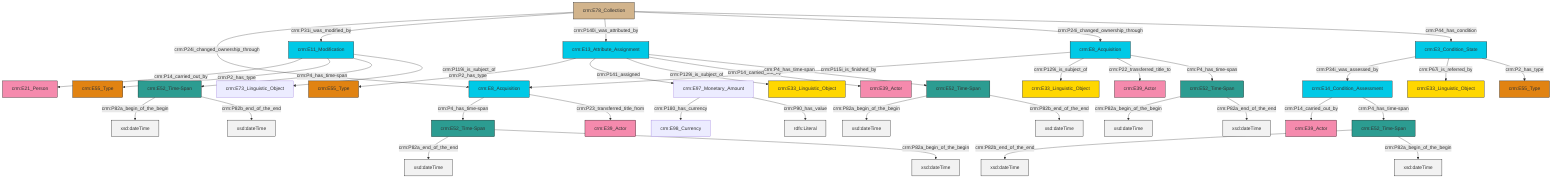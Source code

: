 graph TD
classDef Literal fill:#f2f2f2,stroke:#000000;
classDef CRM_Entity fill:#FFFFFF,stroke:#000000;
classDef Temporal_Entity fill:#00C9E6, stroke:#000000;
classDef Type fill:#E18312, stroke:#000000;
classDef Time-Span fill:#2C9C91, stroke:#000000;
classDef Appellation fill:#FFEB7F, stroke:#000000;
classDef Place fill:#008836, stroke:#000000;
classDef Persistent_Item fill:#B266B2, stroke:#000000;
classDef Conceptual_Object fill:#FFD700, stroke:#000000;
classDef Physical_Thing fill:#D2B48C, stroke:#000000;
classDef Actor fill:#f58aad, stroke:#000000;
classDef PC_Classes fill:#4ce600, stroke:#000000;
classDef Multi fill:#cccccc,stroke:#000000;

0["crm:E52_Time-Span"]:::Time-Span -->|crm:P82a_begin_of_the_begin| 1[xsd:dateTime]:::Literal
6["crm:E52_Time-Span"]:::Time-Span -->|crm:P82a_begin_of_the_begin| 7[xsd:dateTime]:::Literal
10["crm:E52_Time-Span"]:::Time-Span -->|crm:P82a_begin_of_the_begin| 11[xsd:dateTime]:::Literal
8["crm:E14_Condition_Assessment"]:::Temporal_Entity -->|crm:P14_carried_out_by| 14["crm:E39_Actor"]:::Actor
2["crm:E11_Modification"]:::Temporal_Entity -->|crm:P14_carried_out_by| 17["crm:E21_Person"]:::Actor
18["crm:E3_Condition_State"]:::Temporal_Entity -->|crm:P34i_was_assessed_by| 8["crm:E14_Condition_Assessment"]:::Temporal_Entity
20["crm:E13_Attribute_Assignment"]:::Temporal_Entity -->|crm:P2_has_type| 21["crm:E55_Type"]:::Type
10["crm:E52_Time-Span"]:::Time-Span -->|crm:P82a_end_of_the_end| 24[xsd:dateTime]:::Literal
22["crm:E8_Acquisition"]:::Temporal_Entity -->|crm:P115i_is_finished_by| 25["crm:E8_Acquisition"]:::Temporal_Entity
20["crm:E13_Attribute_Assignment"]:::Temporal_Entity -->|crm:P141_assigned| 26["crm:E97_Monetary_Amount"]:::Default
25["crm:E8_Acquisition"]:::Temporal_Entity -->|crm:P4_has_time-span| 27["crm:E52_Time-Span"]:::Time-Span
26["crm:E97_Monetary_Amount"]:::Default -->|crm:P180_has_currency| 29["crm:E98_Currency"]:::Default
30["crm:E78_Collection"]:::Physical_Thing -->|crm:P24i_changed_ownership_through| 25["crm:E8_Acquisition"]:::Temporal_Entity
20["crm:E13_Attribute_Assignment"]:::Temporal_Entity -->|crm:P129i_is_subject_of| 31["crm:E33_Linguistic_Object"]:::Conceptual_Object
22["crm:E8_Acquisition"]:::Temporal_Entity -->|crm:P129i_is_subject_of| 34["crm:E33_Linguistic_Object"]:::Conceptual_Object
0["crm:E52_Time-Span"]:::Time-Span -->|crm:P82b_end_of_the_end| 36[xsd:dateTime]:::Literal
22["crm:E8_Acquisition"]:::Temporal_Entity -->|crm:P22_transferred_title_to| 37["crm:E39_Actor"]:::Actor
2["crm:E11_Modification"]:::Temporal_Entity -->|crm:P2_has_type| 4["crm:E55_Type"]:::Type
2["crm:E11_Modification"]:::Temporal_Entity -->|crm:P4_has_time-span| 0["crm:E52_Time-Span"]:::Time-Span
26["crm:E97_Monetary_Amount"]:::Default -->|crm:P90_has_value| 43[rdfs:Literal]:::Literal
30["crm:E78_Collection"]:::Physical_Thing -->|crm:P31i_was_modified_by| 2["crm:E11_Modification"]:::Temporal_Entity
44["crm:E52_Time-Span"]:::Time-Span -->|crm:P82b_end_of_the_end| 45[xsd:dateTime]:::Literal
30["crm:E78_Collection"]:::Physical_Thing -->|crm:P140i_was_attributed_by| 20["crm:E13_Attribute_Assignment"]:::Temporal_Entity
30["crm:E78_Collection"]:::Physical_Thing -->|crm:P24i_changed_ownership_through| 22["crm:E8_Acquisition"]:::Temporal_Entity
27["crm:E52_Time-Span"]:::Time-Span -->|crm:P82a_end_of_the_end| 51[xsd:dateTime]:::Literal
27["crm:E52_Time-Span"]:::Time-Span -->|crm:P82a_begin_of_the_begin| 52[xsd:dateTime]:::Literal
18["crm:E3_Condition_State"]:::Temporal_Entity -->|crm:P67i_is_referred_by| 15["crm:E33_Linguistic_Object"]:::Conceptual_Object
8["crm:E14_Condition_Assessment"]:::Temporal_Entity -->|crm:P4_has_time-span| 44["crm:E52_Time-Span"]:::Time-Span
6["crm:E52_Time-Span"]:::Time-Span -->|crm:P82b_end_of_the_end| 54[xsd:dateTime]:::Literal
20["crm:E13_Attribute_Assignment"]:::Temporal_Entity -->|crm:P14_carried_out_by| 12["crm:E39_Actor"]:::Actor
20["crm:E13_Attribute_Assignment"]:::Temporal_Entity -->|crm:P4_has_time-span| 6["crm:E52_Time-Span"]:::Time-Span
22["crm:E8_Acquisition"]:::Temporal_Entity -->|crm:P4_has_time-span| 10["crm:E52_Time-Span"]:::Time-Span
30["crm:E78_Collection"]:::Physical_Thing -->|crm:P44_has_condition| 18["crm:E3_Condition_State"]:::Temporal_Entity
2["crm:E11_Modification"]:::Temporal_Entity -->|crm:P119i_is_subject_of| 57["crm:E73_Linguistic_Object"]:::Default
25["crm:E8_Acquisition"]:::Temporal_Entity -->|crm:P23_transferred_title_from| 55["crm:E39_Actor"]:::Actor
44["crm:E52_Time-Span"]:::Time-Span -->|crm:P82a_begin_of_the_begin| 60[xsd:dateTime]:::Literal
18["crm:E3_Condition_State"]:::Temporal_Entity -->|crm:P2_has_type| 46["crm:E55_Type"]:::Type